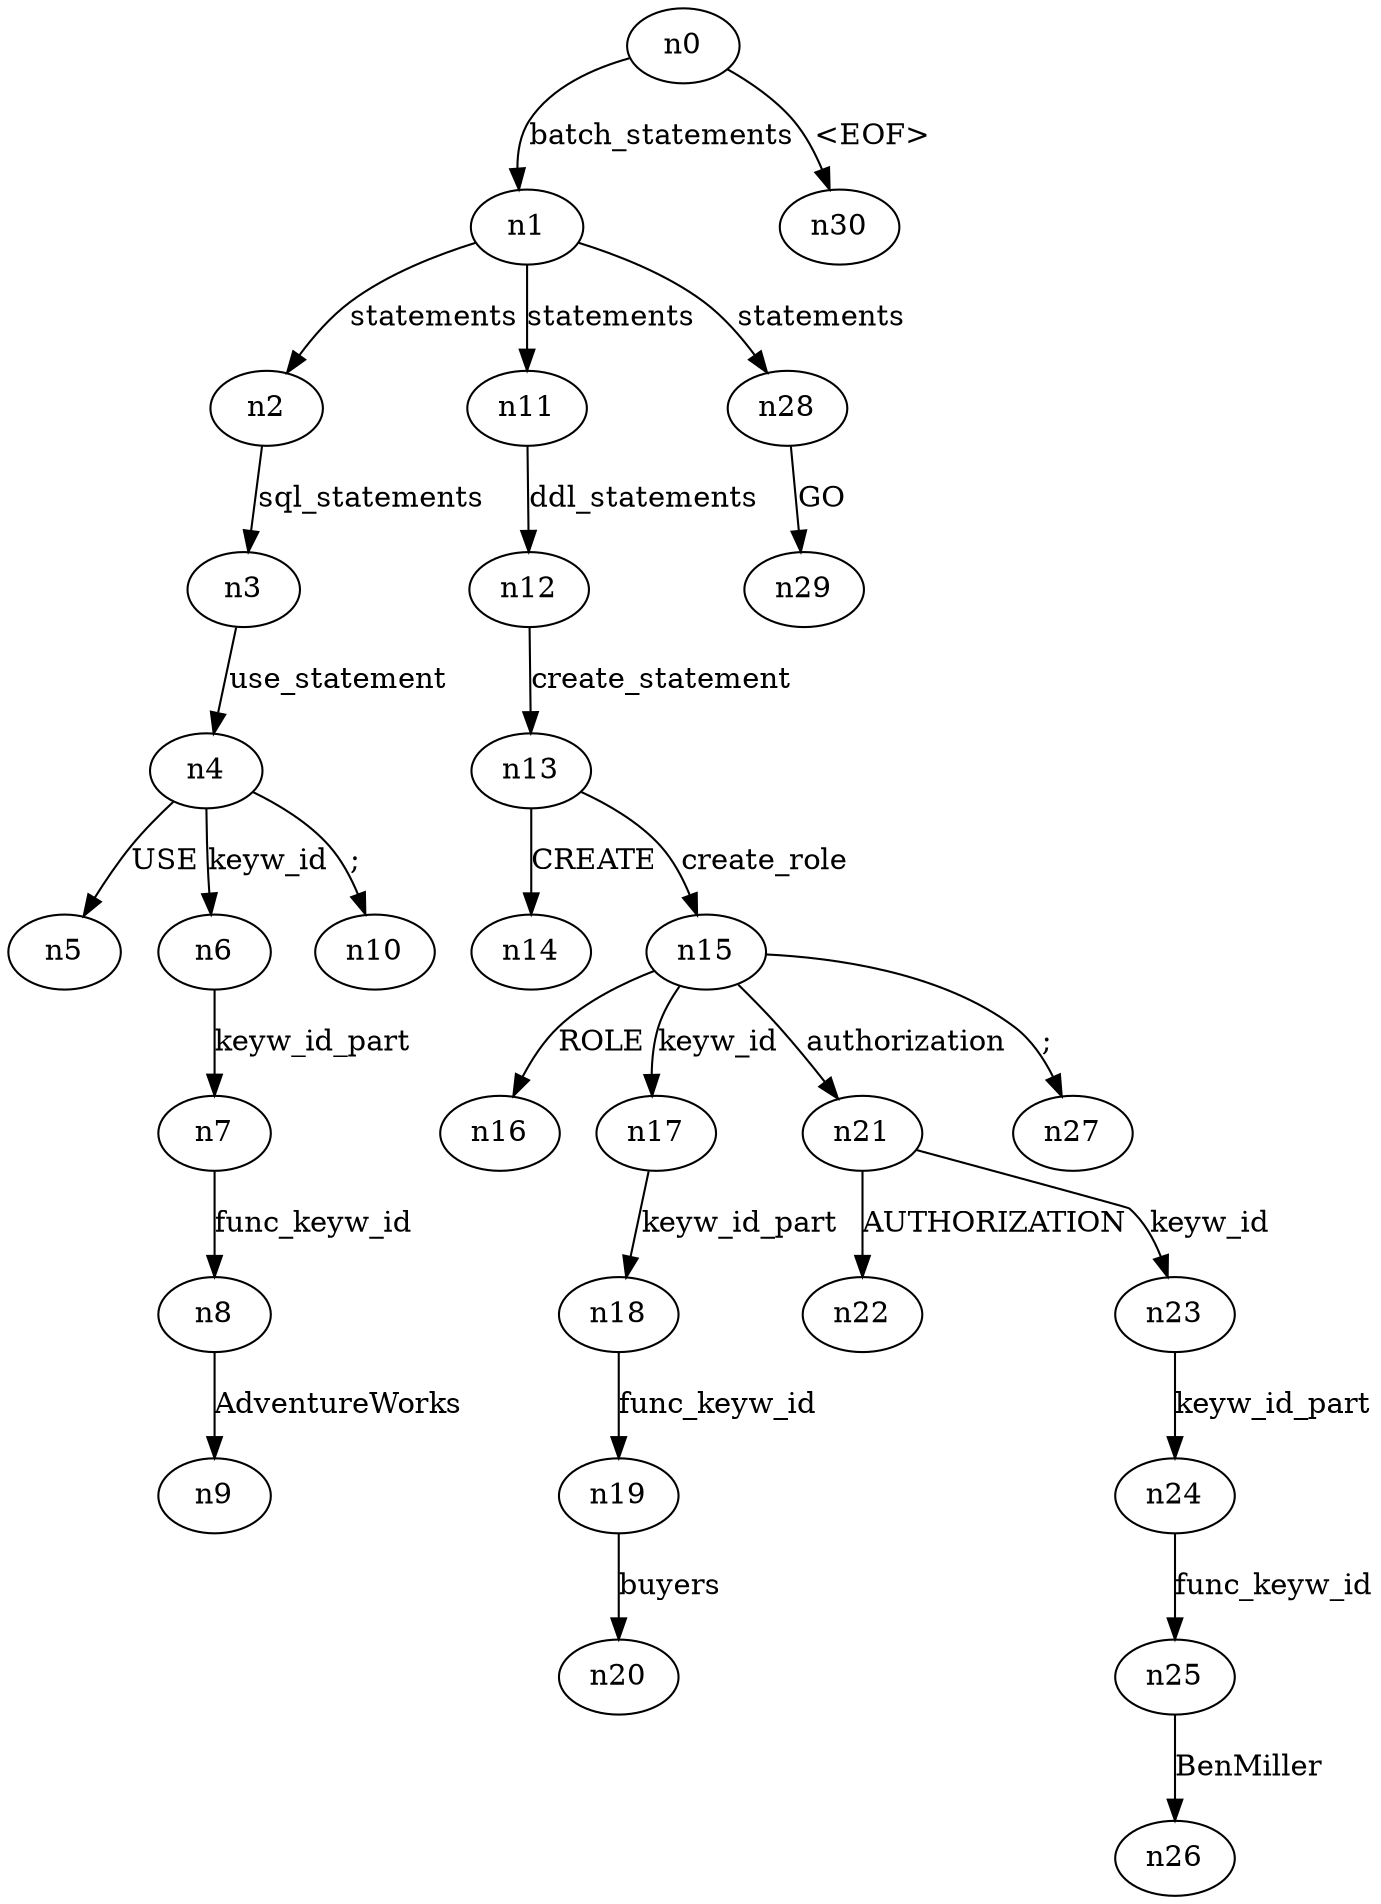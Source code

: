 digraph ParseTree {
  n0 -> n1 [label="batch_statements"];
  n1 -> n2 [label="statements"];
  n2 -> n3 [label="sql_statements"];
  n3 -> n4 [label="use_statement"];
  n4 -> n5 [label="USE"];
  n4 -> n6 [label="keyw_id"];
  n6 -> n7 [label="keyw_id_part"];
  n7 -> n8 [label="func_keyw_id"];
  n8 -> n9 [label="AdventureWorks"];
  n4 -> n10 [label=";"];
  n1 -> n11 [label="statements"];
  n11 -> n12 [label="ddl_statements"];
  n12 -> n13 [label="create_statement"];
  n13 -> n14 [label="CREATE"];
  n13 -> n15 [label="create_role"];
  n15 -> n16 [label="ROLE"];
  n15 -> n17 [label="keyw_id"];
  n17 -> n18 [label="keyw_id_part"];
  n18 -> n19 [label="func_keyw_id"];
  n19 -> n20 [label="buyers"];
  n15 -> n21 [label="authorization"];
  n21 -> n22 [label="AUTHORIZATION"];
  n21 -> n23 [label="keyw_id"];
  n23 -> n24 [label="keyw_id_part"];
  n24 -> n25 [label="func_keyw_id"];
  n25 -> n26 [label="BenMiller"];
  n15 -> n27 [label=";"];
  n1 -> n28 [label="statements"];
  n28 -> n29 [label="GO"];
  n0 -> n30 [label="<EOF>"];
}